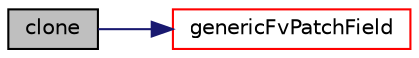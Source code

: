 digraph "clone"
{
  bgcolor="transparent";
  edge [fontname="Helvetica",fontsize="10",labelfontname="Helvetica",labelfontsize="10"];
  node [fontname="Helvetica",fontsize="10",shape=record];
  rankdir="LR";
  Node768 [label="clone",height=0.2,width=0.4,color="black", fillcolor="grey75", style="filled", fontcolor="black"];
  Node768 -> Node769 [color="midnightblue",fontsize="10",style="solid",fontname="Helvetica"];
  Node769 [label="genericFvPatchField",height=0.2,width=0.4,color="red",URL="$a24689.html#ab55dc2b31f5662bc962bd4138a1f8614",tooltip="Construct from patch and internal field. "];
}
